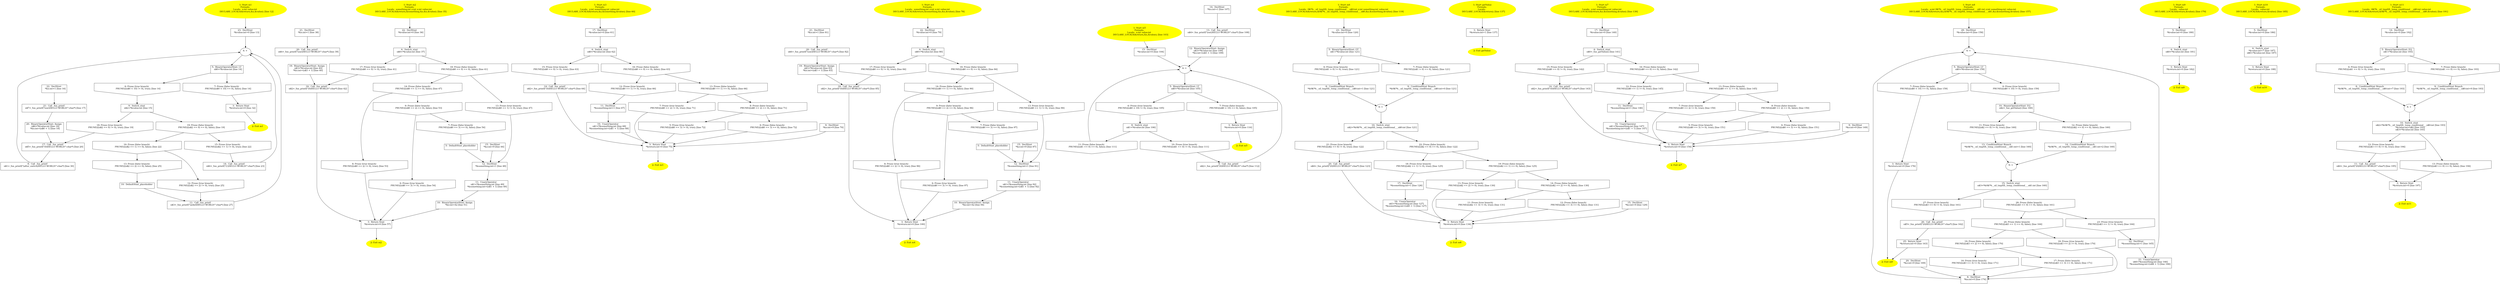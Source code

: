/* @generated */
digraph iCFG {
"m1.ae7be26cdaa742ca148068d5ac90eaca_1" [label="1: Start m1\nFormals: \nLocals:  x:int value:int \n   DECLARE_LOCALS(&return,&x,&value); [line 12]\n " color=yellow style=filled]
	

	 "m1.ae7be26cdaa742ca148068d5ac90eaca_1" -> "m1.ae7be26cdaa742ca148068d5ac90eaca_23" ;
"m1.ae7be26cdaa742ca148068d5ac90eaca_2" [label="2: Exit m1 \n  " color=yellow style=filled]
	

"m1.ae7be26cdaa742ca148068d5ac90eaca_3" [label="3:  Return Stmt \n   *&return:int=0 [line 32]\n " shape="box"]
	

	 "m1.ae7be26cdaa742ca148068d5ac90eaca_3" -> "m1.ae7be26cdaa742ca148068d5ac90eaca_2" ;
"m1.ae7be26cdaa742ca148068d5ac90eaca_4" [label="4: + \n  " ]
	

	 "m1.ae7be26cdaa742ca148068d5ac90eaca_4" -> "m1.ae7be26cdaa742ca148068d5ac90eaca_5" ;
"m1.ae7be26cdaa742ca148068d5ac90eaca_5" [label="5:  BinaryOperatorStmt: LT \n   n$0=*&value:int [line 14]\n " shape="box"]
	

	 "m1.ae7be26cdaa742ca148068d5ac90eaca_5" -> "m1.ae7be26cdaa742ca148068d5ac90eaca_6" ;
	 "m1.ae7be26cdaa742ca148068d5ac90eaca_5" -> "m1.ae7be26cdaa742ca148068d5ac90eaca_7" ;
"m1.ae7be26cdaa742ca148068d5ac90eaca_6" [label="6: Prune (true branch) \n   PRUNE(((n$0 < 10) != 0), true); [line 14]\n " shape="invhouse"]
	

	 "m1.ae7be26cdaa742ca148068d5ac90eaca_6" -> "m1.ae7be26cdaa742ca148068d5ac90eaca_9" ;
"m1.ae7be26cdaa742ca148068d5ac90eaca_7" [label="7: Prune (false branch) \n   PRUNE(((n$0 < 10) == 0), false); [line 14]\n " shape="invhouse"]
	

	 "m1.ae7be26cdaa742ca148068d5ac90eaca_7" -> "m1.ae7be26cdaa742ca148068d5ac90eaca_3" ;
"m1.ae7be26cdaa742ca148068d5ac90eaca_8" [label="8:  Call _fun_printf \n   n$1=_fun_printf(\"(after_switch)HELLO WORLD!\":char*) [line 30]\n " shape="box"]
	

	 "m1.ae7be26cdaa742ca148068d5ac90eaca_8" -> "m1.ae7be26cdaa742ca148068d5ac90eaca_4" ;
"m1.ae7be26cdaa742ca148068d5ac90eaca_9" [label="9:  Switch_stmt \n   n$2=*&value:int [line 15]\n " shape="box"]
	

	 "m1.ae7be26cdaa742ca148068d5ac90eaca_9" -> "m1.ae7be26cdaa742ca148068d5ac90eaca_18" ;
	 "m1.ae7be26cdaa742ca148068d5ac90eaca_9" -> "m1.ae7be26cdaa742ca148068d5ac90eaca_19" ;
"m1.ae7be26cdaa742ca148068d5ac90eaca_10" [label="10:  DefaultStmt_placeholder \n  " shape="box"]
	

	 "m1.ae7be26cdaa742ca148068d5ac90eaca_10" -> "m1.ae7be26cdaa742ca148068d5ac90eaca_11" ;
"m1.ae7be26cdaa742ca148068d5ac90eaca_11" [label="11:  Call _fun_printf \n   n$3=_fun_printf(\"(2/def)HELLO WORLD!\":char*) [line 27]\n " shape="box"]
	

	 "m1.ae7be26cdaa742ca148068d5ac90eaca_11" -> "m1.ae7be26cdaa742ca148068d5ac90eaca_4" ;
"m1.ae7be26cdaa742ca148068d5ac90eaca_12" [label="12: Prune (true branch) \n   PRUNE(((n$2 == 2) != 0), true); [line 25]\n " shape="invhouse"]
	

	 "m1.ae7be26cdaa742ca148068d5ac90eaca_12" -> "m1.ae7be26cdaa742ca148068d5ac90eaca_11" ;
"m1.ae7be26cdaa742ca148068d5ac90eaca_13" [label="13: Prune (false branch) \n   PRUNE(((n$2 == 2) == 0), false); [line 25]\n " shape="invhouse"]
	

	 "m1.ae7be26cdaa742ca148068d5ac90eaca_13" -> "m1.ae7be26cdaa742ca148068d5ac90eaca_10" ;
"m1.ae7be26cdaa742ca148068d5ac90eaca_14" [label="14:  Call _fun_printf \n   n$4=_fun_printf(\"(1)HELLO WORLD!\":char*) [line 23]\n " shape="box"]
	

	 "m1.ae7be26cdaa742ca148068d5ac90eaca_14" -> "m1.ae7be26cdaa742ca148068d5ac90eaca_4" ;
"m1.ae7be26cdaa742ca148068d5ac90eaca_15" [label="15: Prune (true branch) \n   PRUNE(((n$2 == 1) != 0), true); [line 22]\n " shape="invhouse"]
	

	 "m1.ae7be26cdaa742ca148068d5ac90eaca_15" -> "m1.ae7be26cdaa742ca148068d5ac90eaca_14" ;
"m1.ae7be26cdaa742ca148068d5ac90eaca_16" [label="16: Prune (false branch) \n   PRUNE(((n$2 == 1) == 0), false); [line 22]\n " shape="invhouse"]
	

	 "m1.ae7be26cdaa742ca148068d5ac90eaca_16" -> "m1.ae7be26cdaa742ca148068d5ac90eaca_12" ;
	 "m1.ae7be26cdaa742ca148068d5ac90eaca_16" -> "m1.ae7be26cdaa742ca148068d5ac90eaca_13" ;
"m1.ae7be26cdaa742ca148068d5ac90eaca_17" [label="17:  Call _fun_printf \n   n$5=_fun_printf(\"(0)HELLO WORLD!\":char*) [line 20]\n " shape="box"]
	

	 "m1.ae7be26cdaa742ca148068d5ac90eaca_17" -> "m1.ae7be26cdaa742ca148068d5ac90eaca_8" ;
"m1.ae7be26cdaa742ca148068d5ac90eaca_18" [label="18: Prune (true branch) \n   PRUNE(((n$2 == 0) != 0), true); [line 19]\n " shape="invhouse"]
	

	 "m1.ae7be26cdaa742ca148068d5ac90eaca_18" -> "m1.ae7be26cdaa742ca148068d5ac90eaca_17" ;
"m1.ae7be26cdaa742ca148068d5ac90eaca_19" [label="19: Prune (false branch) \n   PRUNE(((n$2 == 0) == 0), false); [line 19]\n " shape="invhouse"]
	

	 "m1.ae7be26cdaa742ca148068d5ac90eaca_19" -> "m1.ae7be26cdaa742ca148068d5ac90eaca_15" ;
	 "m1.ae7be26cdaa742ca148068d5ac90eaca_19" -> "m1.ae7be26cdaa742ca148068d5ac90eaca_16" ;
"m1.ae7be26cdaa742ca148068d5ac90eaca_20" [label="20:  BinaryOperatorStmt: Assign \n   n$6=*&value:int [line 18]\n  *&x:int=(n$6 + 1) [line 18]\n " shape="box"]
	

	 "m1.ae7be26cdaa742ca148068d5ac90eaca_20" -> "m1.ae7be26cdaa742ca148068d5ac90eaca_17" ;
"m1.ae7be26cdaa742ca148068d5ac90eaca_21" [label="21:  Call _fun_printf \n   n$7=_fun_printf(\"(out)HELLO WORLD!\":char*) [line 17]\n " shape="box"]
	

	 "m1.ae7be26cdaa742ca148068d5ac90eaca_21" -> "m1.ae7be26cdaa742ca148068d5ac90eaca_20" ;
"m1.ae7be26cdaa742ca148068d5ac90eaca_22" [label="22:  DeclStmt \n   *&x:int=1 [line 16]\n " shape="box"]
	

	 "m1.ae7be26cdaa742ca148068d5ac90eaca_22" -> "m1.ae7be26cdaa742ca148068d5ac90eaca_21" ;
"m1.ae7be26cdaa742ca148068d5ac90eaca_23" [label="23:  DeclStmt \n   *&value:int=0 [line 13]\n " shape="box"]
	

	 "m1.ae7be26cdaa742ca148068d5ac90eaca_23" -> "m1.ae7be26cdaa742ca148068d5ac90eaca_4" ;
"m2.aaf2f89992379705dac844c0a2a1d45f_1" [label="1: Start m2\nFormals: \nLocals:  something:int z:int x:int value:int \n   DECLARE_LOCALS(&return,&something,&z,&x,&value); [line 35]\n " color=yellow style=filled]
	

	 "m2.aaf2f89992379705dac844c0a2a1d45f_1" -> "m2.aaf2f89992379705dac844c0a2a1d45f_22" ;
"m2.aaf2f89992379705dac844c0a2a1d45f_2" [label="2: Exit m2 \n  " color=yellow style=filled]
	

"m2.aaf2f89992379705dac844c0a2a1d45f_3" [label="3:  Return Stmt \n   *&return:int=0 [line 57]\n " shape="box"]
	

	 "m2.aaf2f89992379705dac844c0a2a1d45f_3" -> "m2.aaf2f89992379705dac844c0a2a1d45f_2" ;
"m2.aaf2f89992379705dac844c0a2a1d45f_4" [label="4:  Switch_stmt \n   n$0=*&value:int [line 37]\n " shape="box"]
	

	 "m2.aaf2f89992379705dac844c0a2a1d45f_4" -> "m2.aaf2f89992379705dac844c0a2a1d45f_17" ;
	 "m2.aaf2f89992379705dac844c0a2a1d45f_4" -> "m2.aaf2f89992379705dac844c0a2a1d45f_18" ;
"m2.aaf2f89992379705dac844c0a2a1d45f_5" [label="5:  DefaultStmt_placeholder \n  " shape="box"]
	

	 "m2.aaf2f89992379705dac844c0a2a1d45f_5" -> "m2.aaf2f89992379705dac844c0a2a1d45f_12" ;
"m2.aaf2f89992379705dac844c0a2a1d45f_6" [label="6: Prune (true branch) \n   PRUNE(((n$0 == 3) != 0), true); [line 54]\n " shape="invhouse"]
	

	 "m2.aaf2f89992379705dac844c0a2a1d45f_6" -> "m2.aaf2f89992379705dac844c0a2a1d45f_3" ;
"m2.aaf2f89992379705dac844c0a2a1d45f_7" [label="7: Prune (false branch) \n   PRUNE(((n$0 == 3) == 0), false); [line 54]\n " shape="invhouse"]
	

	 "m2.aaf2f89992379705dac844c0a2a1d45f_7" -> "m2.aaf2f89992379705dac844c0a2a1d45f_5" ;
"m2.aaf2f89992379705dac844c0a2a1d45f_8" [label="8: Prune (true branch) \n   PRUNE(((n$0 == 2) != 0), true); [line 53]\n " shape="invhouse"]
	

	 "m2.aaf2f89992379705dac844c0a2a1d45f_8" -> "m2.aaf2f89992379705dac844c0a2a1d45f_3" ;
"m2.aaf2f89992379705dac844c0a2a1d45f_9" [label="9: Prune (false branch) \n   PRUNE(((n$0 == 2) == 0), false); [line 53]\n " shape="invhouse"]
	

	 "m2.aaf2f89992379705dac844c0a2a1d45f_9" -> "m2.aaf2f89992379705dac844c0a2a1d45f_6" ;
	 "m2.aaf2f89992379705dac844c0a2a1d45f_9" -> "m2.aaf2f89992379705dac844c0a2a1d45f_7" ;
"m2.aaf2f89992379705dac844c0a2a1d45f_10" [label="10:  BinaryOperatorStmt: Assign \n   *&z:int=42 [line 51]\n " shape="box"]
	

	 "m2.aaf2f89992379705dac844c0a2a1d45f_10" -> "m2.aaf2f89992379705dac844c0a2a1d45f_3" ;
"m2.aaf2f89992379705dac844c0a2a1d45f_11" [label="11:  UnaryOperator \n   n$1=*&something:int [line 49]\n  *&something:int=(n$1 + 1) [line 49]\n " shape="box"]
	

	 "m2.aaf2f89992379705dac844c0a2a1d45f_11" -> "m2.aaf2f89992379705dac844c0a2a1d45f_10" ;
"m2.aaf2f89992379705dac844c0a2a1d45f_12" [label="12:  DeclStmt \n   *&something:int=1 [line 48]\n " shape="box"]
	

	 "m2.aaf2f89992379705dac844c0a2a1d45f_12" -> "m2.aaf2f89992379705dac844c0a2a1d45f_11" ;
"m2.aaf2f89992379705dac844c0a2a1d45f_13" [label="13: Prune (true branch) \n   PRUNE(((n$0 == 1) != 0), true); [line 47]\n " shape="invhouse"]
	

	 "m2.aaf2f89992379705dac844c0a2a1d45f_13" -> "m2.aaf2f89992379705dac844c0a2a1d45f_12" ;
"m2.aaf2f89992379705dac844c0a2a1d45f_14" [label="14: Prune (false branch) \n   PRUNE(((n$0 == 1) == 0), false); [line 47]\n " shape="invhouse"]
	

	 "m2.aaf2f89992379705dac844c0a2a1d45f_14" -> "m2.aaf2f89992379705dac844c0a2a1d45f_8" ;
	 "m2.aaf2f89992379705dac844c0a2a1d45f_14" -> "m2.aaf2f89992379705dac844c0a2a1d45f_9" ;
"m2.aaf2f89992379705dac844c0a2a1d45f_15" [label="15:  DeclStmt \n   *&z:int=9 [line 44]\n " shape="box"]
	

	 "m2.aaf2f89992379705dac844c0a2a1d45f_15" -> "m2.aaf2f89992379705dac844c0a2a1d45f_12" ;
"m2.aaf2f89992379705dac844c0a2a1d45f_16" [label="16:  Call _fun_printf \n   n$2=_fun_printf(\"(0)HELLO WORLD!\":char*) [line 42]\n " shape="box"]
	

	 "m2.aaf2f89992379705dac844c0a2a1d45f_16" -> "m2.aaf2f89992379705dac844c0a2a1d45f_3" ;
"m2.aaf2f89992379705dac844c0a2a1d45f_17" [label="17: Prune (true branch) \n   PRUNE(((n$0 == 0) != 0), true); [line 41]\n " shape="invhouse"]
	

	 "m2.aaf2f89992379705dac844c0a2a1d45f_17" -> "m2.aaf2f89992379705dac844c0a2a1d45f_16" ;
"m2.aaf2f89992379705dac844c0a2a1d45f_18" [label="18: Prune (false branch) \n   PRUNE(((n$0 == 0) == 0), false); [line 41]\n " shape="invhouse"]
	

	 "m2.aaf2f89992379705dac844c0a2a1d45f_18" -> "m2.aaf2f89992379705dac844c0a2a1d45f_13" ;
	 "m2.aaf2f89992379705dac844c0a2a1d45f_18" -> "m2.aaf2f89992379705dac844c0a2a1d45f_14" ;
"m2.aaf2f89992379705dac844c0a2a1d45f_19" [label="19:  BinaryOperatorStmt: Assign \n   n$3=*&value:int [line 40]\n  *&x:int=(n$3 + 1) [line 40]\n " shape="box"]
	

	 "m2.aaf2f89992379705dac844c0a2a1d45f_19" -> "m2.aaf2f89992379705dac844c0a2a1d45f_16" ;
"m2.aaf2f89992379705dac844c0a2a1d45f_20" [label="20:  Call _fun_printf \n   n$4=_fun_printf(\"(out)HELLO WORLD!\":char*) [line 39]\n " shape="box"]
	

	 "m2.aaf2f89992379705dac844c0a2a1d45f_20" -> "m2.aaf2f89992379705dac844c0a2a1d45f_19" ;
"m2.aaf2f89992379705dac844c0a2a1d45f_21" [label="21:  DeclStmt \n   *&x:int=1 [line 38]\n " shape="box"]
	

	 "m2.aaf2f89992379705dac844c0a2a1d45f_21" -> "m2.aaf2f89992379705dac844c0a2a1d45f_20" ;
"m2.aaf2f89992379705dac844c0a2a1d45f_22" [label="22:  DeclStmt \n   *&value:int=0 [line 36]\n " shape="box"]
	

	 "m2.aaf2f89992379705dac844c0a2a1d45f_22" -> "m2.aaf2f89992379705dac844c0a2a1d45f_4" ;
"m3.9678f7a7939f457fa0d9353761e189c7_1" [label="1: Start m3\nFormals: \nLocals:  z:int something:int value:int \n   DECLARE_LOCALS(&return,&z,&something,&value); [line 60]\n " color=yellow style=filled]
	

	 "m3.9678f7a7939f457fa0d9353761e189c7_1" -> "m3.9678f7a7939f457fa0d9353761e189c7_17" ;
"m3.9678f7a7939f457fa0d9353761e189c7_2" [label="2: Exit m3 \n  " color=yellow style=filled]
	

"m3.9678f7a7939f457fa0d9353761e189c7_3" [label="3:  Return Stmt \n   *&return:int=0 [line 75]\n " shape="box"]
	

	 "m3.9678f7a7939f457fa0d9353761e189c7_3" -> "m3.9678f7a7939f457fa0d9353761e189c7_2" ;
"m3.9678f7a7939f457fa0d9353761e189c7_4" [label="4:  Switch_stmt \n   n$0=*&value:int [line 62]\n " shape="box"]
	

	 "m3.9678f7a7939f457fa0d9353761e189c7_4" -> "m3.9678f7a7939f457fa0d9353761e189c7_15" ;
	 "m3.9678f7a7939f457fa0d9353761e189c7_4" -> "m3.9678f7a7939f457fa0d9353761e189c7_16" ;
"m3.9678f7a7939f457fa0d9353761e189c7_5" [label="5: Prune (true branch) \n   PRUNE(((n$0 == 3) != 0), true); [line 72]\n " shape="invhouse"]
	

	 "m3.9678f7a7939f457fa0d9353761e189c7_5" -> "m3.9678f7a7939f457fa0d9353761e189c7_3" ;
"m3.9678f7a7939f457fa0d9353761e189c7_6" [label="6: Prune (false branch) \n   PRUNE(((n$0 == 3) == 0), false); [line 72]\n " shape="invhouse"]
	

	 "m3.9678f7a7939f457fa0d9353761e189c7_6" -> "m3.9678f7a7939f457fa0d9353761e189c7_3" ;
"m3.9678f7a7939f457fa0d9353761e189c7_7" [label="7: Prune (true branch) \n   PRUNE(((n$0 == 2) != 0), true); [line 71]\n " shape="invhouse"]
	

	 "m3.9678f7a7939f457fa0d9353761e189c7_7" -> "m3.9678f7a7939f457fa0d9353761e189c7_3" ;
"m3.9678f7a7939f457fa0d9353761e189c7_8" [label="8: Prune (false branch) \n   PRUNE(((n$0 == 2) == 0), false); [line 71]\n " shape="invhouse"]
	

	 "m3.9678f7a7939f457fa0d9353761e189c7_8" -> "m3.9678f7a7939f457fa0d9353761e189c7_5" ;
	 "m3.9678f7a7939f457fa0d9353761e189c7_8" -> "m3.9678f7a7939f457fa0d9353761e189c7_6" ;
"m3.9678f7a7939f457fa0d9353761e189c7_9" [label="9:  DeclStmt \n   *&z:int=9 [line 70]\n " shape="box"]
	

	 "m3.9678f7a7939f457fa0d9353761e189c7_9" -> "m3.9678f7a7939f457fa0d9353761e189c7_3" ;
"m3.9678f7a7939f457fa0d9353761e189c7_10" [label="10:  UnaryOperator \n   n$1=*&something:int [line 68]\n  *&something:int=(n$1 + 1) [line 68]\n " shape="box"]
	

	 "m3.9678f7a7939f457fa0d9353761e189c7_10" -> "m3.9678f7a7939f457fa0d9353761e189c7_3" ;
"m3.9678f7a7939f457fa0d9353761e189c7_11" [label="11:  DeclStmt \n   *&something:int=1 [line 67]\n " shape="box"]
	

	 "m3.9678f7a7939f457fa0d9353761e189c7_11" -> "m3.9678f7a7939f457fa0d9353761e189c7_10" ;
"m3.9678f7a7939f457fa0d9353761e189c7_12" [label="12: Prune (true branch) \n   PRUNE(((n$0 == 1) != 0), true); [line 66]\n " shape="invhouse"]
	

	 "m3.9678f7a7939f457fa0d9353761e189c7_12" -> "m3.9678f7a7939f457fa0d9353761e189c7_11" ;
"m3.9678f7a7939f457fa0d9353761e189c7_13" [label="13: Prune (false branch) \n   PRUNE(((n$0 == 1) == 0), false); [line 66]\n " shape="invhouse"]
	

	 "m3.9678f7a7939f457fa0d9353761e189c7_13" -> "m3.9678f7a7939f457fa0d9353761e189c7_7" ;
	 "m3.9678f7a7939f457fa0d9353761e189c7_13" -> "m3.9678f7a7939f457fa0d9353761e189c7_8" ;
"m3.9678f7a7939f457fa0d9353761e189c7_14" [label="14:  Call _fun_printf \n   n$2=_fun_printf(\"(0)HELLO WORLD!\":char*) [line 64]\n " shape="box"]
	

	 "m3.9678f7a7939f457fa0d9353761e189c7_14" -> "m3.9678f7a7939f457fa0d9353761e189c7_3" ;
"m3.9678f7a7939f457fa0d9353761e189c7_15" [label="15: Prune (true branch) \n   PRUNE(((n$0 == 0) != 0), true); [line 63]\n " shape="invhouse"]
	

	 "m3.9678f7a7939f457fa0d9353761e189c7_15" -> "m3.9678f7a7939f457fa0d9353761e189c7_14" ;
"m3.9678f7a7939f457fa0d9353761e189c7_16" [label="16: Prune (false branch) \n   PRUNE(((n$0 == 0) == 0), false); [line 63]\n " shape="invhouse"]
	

	 "m3.9678f7a7939f457fa0d9353761e189c7_16" -> "m3.9678f7a7939f457fa0d9353761e189c7_12" ;
	 "m3.9678f7a7939f457fa0d9353761e189c7_16" -> "m3.9678f7a7939f457fa0d9353761e189c7_13" ;
"m3.9678f7a7939f457fa0d9353761e189c7_17" [label="17:  DeclStmt \n   *&value:int=0 [line 61]\n " shape="box"]
	

	 "m3.9678f7a7939f457fa0d9353761e189c7_17" -> "m3.9678f7a7939f457fa0d9353761e189c7_4" ;
"m4.fd6b6fc9220b72d21683ae8e4f50a210_1" [label="1: Start m4\nFormals: \nLocals:  something:int z:int x:int value:int \n   DECLARE_LOCALS(&return,&something,&z,&x,&value); [line 78]\n " color=yellow style=filled]
	

	 "m4.fd6b6fc9220b72d21683ae8e4f50a210_1" -> "m4.fd6b6fc9220b72d21683ae8e4f50a210_22" ;
"m4.fd6b6fc9220b72d21683ae8e4f50a210_2" [label="2: Exit m4 \n  " color=yellow style=filled]
	

"m4.fd6b6fc9220b72d21683ae8e4f50a210_3" [label="3:  Return Stmt \n   *&return:int=0 [line 100]\n " shape="box"]
	

	 "m4.fd6b6fc9220b72d21683ae8e4f50a210_3" -> "m4.fd6b6fc9220b72d21683ae8e4f50a210_2" ;
"m4.fd6b6fc9220b72d21683ae8e4f50a210_4" [label="4:  Switch_stmt \n   n$0=*&value:int [line 80]\n " shape="box"]
	

	 "m4.fd6b6fc9220b72d21683ae8e4f50a210_4" -> "m4.fd6b6fc9220b72d21683ae8e4f50a210_17" ;
	 "m4.fd6b6fc9220b72d21683ae8e4f50a210_4" -> "m4.fd6b6fc9220b72d21683ae8e4f50a210_18" ;
"m4.fd6b6fc9220b72d21683ae8e4f50a210_5" [label="5:  DefaultStmt_placeholder \n  " shape="box"]
	

	 "m4.fd6b6fc9220b72d21683ae8e4f50a210_5" -> "m4.fd6b6fc9220b72d21683ae8e4f50a210_12" ;
"m4.fd6b6fc9220b72d21683ae8e4f50a210_6" [label="6: Prune (true branch) \n   PRUNE(((n$0 == 3) != 0), true); [line 97]\n " shape="invhouse"]
	

	 "m4.fd6b6fc9220b72d21683ae8e4f50a210_6" -> "m4.fd6b6fc9220b72d21683ae8e4f50a210_3" ;
"m4.fd6b6fc9220b72d21683ae8e4f50a210_7" [label="7: Prune (false branch) \n   PRUNE(((n$0 == 3) == 0), false); [line 97]\n " shape="invhouse"]
	

	 "m4.fd6b6fc9220b72d21683ae8e4f50a210_7" -> "m4.fd6b6fc9220b72d21683ae8e4f50a210_5" ;
"m4.fd6b6fc9220b72d21683ae8e4f50a210_8" [label="8: Prune (true branch) \n   PRUNE(((n$0 == 2) != 0), true); [line 96]\n " shape="invhouse"]
	

	 "m4.fd6b6fc9220b72d21683ae8e4f50a210_8" -> "m4.fd6b6fc9220b72d21683ae8e4f50a210_3" ;
"m4.fd6b6fc9220b72d21683ae8e4f50a210_9" [label="9: Prune (false branch) \n   PRUNE(((n$0 == 2) == 0), false); [line 96]\n " shape="invhouse"]
	

	 "m4.fd6b6fc9220b72d21683ae8e4f50a210_9" -> "m4.fd6b6fc9220b72d21683ae8e4f50a210_6" ;
	 "m4.fd6b6fc9220b72d21683ae8e4f50a210_9" -> "m4.fd6b6fc9220b72d21683ae8e4f50a210_7" ;
"m4.fd6b6fc9220b72d21683ae8e4f50a210_10" [label="10:  BinaryOperatorStmt: Assign \n   *&z:int=42 [line 94]\n " shape="box"]
	

	 "m4.fd6b6fc9220b72d21683ae8e4f50a210_10" -> "m4.fd6b6fc9220b72d21683ae8e4f50a210_3" ;
"m4.fd6b6fc9220b72d21683ae8e4f50a210_11" [label="11:  UnaryOperator \n   n$1=*&something:int [line 92]\n  *&something:int=(n$1 + 1) [line 92]\n " shape="box"]
	

	 "m4.fd6b6fc9220b72d21683ae8e4f50a210_11" -> "m4.fd6b6fc9220b72d21683ae8e4f50a210_10" ;
"m4.fd6b6fc9220b72d21683ae8e4f50a210_12" [label="12:  DeclStmt \n   *&something:int=1 [line 91]\n " shape="box"]
	

	 "m4.fd6b6fc9220b72d21683ae8e4f50a210_12" -> "m4.fd6b6fc9220b72d21683ae8e4f50a210_11" ;
"m4.fd6b6fc9220b72d21683ae8e4f50a210_13" [label="13: Prune (true branch) \n   PRUNE(((n$0 == 1) != 0), true); [line 90]\n " shape="invhouse"]
	

	 "m4.fd6b6fc9220b72d21683ae8e4f50a210_13" -> "m4.fd6b6fc9220b72d21683ae8e4f50a210_12" ;
"m4.fd6b6fc9220b72d21683ae8e4f50a210_14" [label="14: Prune (false branch) \n   PRUNE(((n$0 == 1) == 0), false); [line 90]\n " shape="invhouse"]
	

	 "m4.fd6b6fc9220b72d21683ae8e4f50a210_14" -> "m4.fd6b6fc9220b72d21683ae8e4f50a210_8" ;
	 "m4.fd6b6fc9220b72d21683ae8e4f50a210_14" -> "m4.fd6b6fc9220b72d21683ae8e4f50a210_9" ;
"m4.fd6b6fc9220b72d21683ae8e4f50a210_15" [label="15:  DeclStmt \n   *&z:int=9 [line 87]\n " shape="box"]
	

	 "m4.fd6b6fc9220b72d21683ae8e4f50a210_15" -> "m4.fd6b6fc9220b72d21683ae8e4f50a210_12" ;
"m4.fd6b6fc9220b72d21683ae8e4f50a210_16" [label="16:  Call _fun_printf \n   n$2=_fun_printf(\"(0)HELLO WORLD!\":char*) [line 85]\n " shape="box"]
	

	 "m4.fd6b6fc9220b72d21683ae8e4f50a210_16" -> "m4.fd6b6fc9220b72d21683ae8e4f50a210_3" ;
"m4.fd6b6fc9220b72d21683ae8e4f50a210_17" [label="17: Prune (true branch) \n   PRUNE(((n$0 == 0) != 0), true); [line 84]\n " shape="invhouse"]
	

	 "m4.fd6b6fc9220b72d21683ae8e4f50a210_17" -> "m4.fd6b6fc9220b72d21683ae8e4f50a210_16" ;
"m4.fd6b6fc9220b72d21683ae8e4f50a210_18" [label="18: Prune (false branch) \n   PRUNE(((n$0 == 0) == 0), false); [line 84]\n " shape="invhouse"]
	

	 "m4.fd6b6fc9220b72d21683ae8e4f50a210_18" -> "m4.fd6b6fc9220b72d21683ae8e4f50a210_13" ;
	 "m4.fd6b6fc9220b72d21683ae8e4f50a210_18" -> "m4.fd6b6fc9220b72d21683ae8e4f50a210_14" ;
"m4.fd6b6fc9220b72d21683ae8e4f50a210_19" [label="19:  BinaryOperatorStmt: Assign \n   n$3=*&value:int [line 83]\n  *&x:int=(n$3 + 1) [line 83]\n " shape="box"]
	

	 "m4.fd6b6fc9220b72d21683ae8e4f50a210_19" -> "m4.fd6b6fc9220b72d21683ae8e4f50a210_16" ;
"m4.fd6b6fc9220b72d21683ae8e4f50a210_20" [label="20:  Call _fun_printf \n   n$4=_fun_printf(\"(out)HELLO WORLD!\":char*) [line 82]\n " shape="box"]
	

	 "m4.fd6b6fc9220b72d21683ae8e4f50a210_20" -> "m4.fd6b6fc9220b72d21683ae8e4f50a210_19" ;
"m4.fd6b6fc9220b72d21683ae8e4f50a210_21" [label="21:  DeclStmt \n   *&x:int=1 [line 81]\n " shape="box"]
	

	 "m4.fd6b6fc9220b72d21683ae8e4f50a210_21" -> "m4.fd6b6fc9220b72d21683ae8e4f50a210_20" ;
"m4.fd6b6fc9220b72d21683ae8e4f50a210_22" [label="22:  DeclStmt \n   *&value:int=0 [line 79]\n " shape="box"]
	

	 "m4.fd6b6fc9220b72d21683ae8e4f50a210_22" -> "m4.fd6b6fc9220b72d21683ae8e4f50a210_4" ;
"m5.7b1f6dff14d8c2dfeb7da9487be0612d_1" [label="1: Start m5\nFormals: \nLocals:  x:int value:int \n   DECLARE_LOCALS(&return,&x,&value); [line 103]\n " color=yellow style=filled]
	

	 "m5.7b1f6dff14d8c2dfeb7da9487be0612d_1" -> "m5.7b1f6dff14d8c2dfeb7da9487be0612d_15" ;
"m5.7b1f6dff14d8c2dfeb7da9487be0612d_2" [label="2: Exit m5 \n  " color=yellow style=filled]
	

"m5.7b1f6dff14d8c2dfeb7da9487be0612d_3" [label="3:  Return Stmt \n   *&return:int=0 [line 116]\n " shape="box"]
	

	 "m5.7b1f6dff14d8c2dfeb7da9487be0612d_3" -> "m5.7b1f6dff14d8c2dfeb7da9487be0612d_2" ;
"m5.7b1f6dff14d8c2dfeb7da9487be0612d_4" [label="4: + \n  " ]
	

	 "m5.7b1f6dff14d8c2dfeb7da9487be0612d_4" -> "m5.7b1f6dff14d8c2dfeb7da9487be0612d_5" ;
"m5.7b1f6dff14d8c2dfeb7da9487be0612d_5" [label="5:  BinaryOperatorStmt: LT \n   n$0=*&value:int [line 105]\n " shape="box"]
	

	 "m5.7b1f6dff14d8c2dfeb7da9487be0612d_5" -> "m5.7b1f6dff14d8c2dfeb7da9487be0612d_6" ;
	 "m5.7b1f6dff14d8c2dfeb7da9487be0612d_5" -> "m5.7b1f6dff14d8c2dfeb7da9487be0612d_7" ;
"m5.7b1f6dff14d8c2dfeb7da9487be0612d_6" [label="6: Prune (true branch) \n   PRUNE(((n$0 < 10) != 0), true); [line 105]\n " shape="invhouse"]
	

	 "m5.7b1f6dff14d8c2dfeb7da9487be0612d_6" -> "m5.7b1f6dff14d8c2dfeb7da9487be0612d_8" ;
"m5.7b1f6dff14d8c2dfeb7da9487be0612d_7" [label="7: Prune (false branch) \n   PRUNE(((n$0 < 10) == 0), false); [line 105]\n " shape="invhouse"]
	

	 "m5.7b1f6dff14d8c2dfeb7da9487be0612d_7" -> "m5.7b1f6dff14d8c2dfeb7da9487be0612d_3" ;
"m5.7b1f6dff14d8c2dfeb7da9487be0612d_8" [label="8:  Switch_stmt \n   n$1=*&value:int [line 106]\n " shape="box"]
	

	 "m5.7b1f6dff14d8c2dfeb7da9487be0612d_8" -> "m5.7b1f6dff14d8c2dfeb7da9487be0612d_10" ;
	 "m5.7b1f6dff14d8c2dfeb7da9487be0612d_8" -> "m5.7b1f6dff14d8c2dfeb7da9487be0612d_11" ;
"m5.7b1f6dff14d8c2dfeb7da9487be0612d_9" [label="9:  Call _fun_printf \n   n$2=_fun_printf(\"(0)HELLO WORLD!\":char*) [line 112]\n " shape="box"]
	

	 "m5.7b1f6dff14d8c2dfeb7da9487be0612d_9" -> "m5.7b1f6dff14d8c2dfeb7da9487be0612d_4" ;
"m5.7b1f6dff14d8c2dfeb7da9487be0612d_10" [label="10: Prune (true branch) \n   PRUNE(((n$1 == 0) != 0), true); [line 111]\n " shape="invhouse"]
	

	 "m5.7b1f6dff14d8c2dfeb7da9487be0612d_10" -> "m5.7b1f6dff14d8c2dfeb7da9487be0612d_9" ;
"m5.7b1f6dff14d8c2dfeb7da9487be0612d_11" [label="11: Prune (false branch) \n   PRUNE(((n$1 == 0) == 0), false); [line 111]\n " shape="invhouse"]
	

	 "m5.7b1f6dff14d8c2dfeb7da9487be0612d_11" -> "m5.7b1f6dff14d8c2dfeb7da9487be0612d_4" ;
"m5.7b1f6dff14d8c2dfeb7da9487be0612d_12" [label="12:  BinaryOperatorStmt: Assign \n   n$3=*&value:int [line 109]\n  *&x:int=(n$3 + 1) [line 109]\n " shape="box"]
	

	 "m5.7b1f6dff14d8c2dfeb7da9487be0612d_12" -> "m5.7b1f6dff14d8c2dfeb7da9487be0612d_4" ;
"m5.7b1f6dff14d8c2dfeb7da9487be0612d_13" [label="13:  Call _fun_printf \n   n$4=_fun_printf(\"(out)HELLO WORLD!\":char*) [line 108]\n " shape="box"]
	

	 "m5.7b1f6dff14d8c2dfeb7da9487be0612d_13" -> "m5.7b1f6dff14d8c2dfeb7da9487be0612d_12" ;
"m5.7b1f6dff14d8c2dfeb7da9487be0612d_14" [label="14:  DeclStmt \n   *&x:int=1 [line 107]\n " shape="box"]
	

	 "m5.7b1f6dff14d8c2dfeb7da9487be0612d_14" -> "m5.7b1f6dff14d8c2dfeb7da9487be0612d_13" ;
"m5.7b1f6dff14d8c2dfeb7da9487be0612d_15" [label="15:  DeclStmt \n   *&value:int=0 [line 104]\n " shape="box"]
	

	 "m5.7b1f6dff14d8c2dfeb7da9487be0612d_15" -> "m5.7b1f6dff14d8c2dfeb7da9487be0612d_4" ;
"m6.36604411a85db2bd9e97e22bfb5b692d_1" [label="1: Start m6\nFormals: \nLocals:  0$?%__sil_tmpSIL_temp_conditional___n$0:int z:int something:int value:int \n   DECLARE_LOCALS(&return,&0$?%__sil_tmpSIL_temp_conditional___n$0,&z,&something,&value); [line 119]\n " color=yellow style=filled]
	

	 "m6.36604411a85db2bd9e97e22bfb5b692d_1" -> "m6.36604411a85db2bd9e97e22bfb5b692d_23" ;
"m6.36604411a85db2bd9e97e22bfb5b692d_2" [label="2: Exit m6 \n  " color=yellow style=filled]
	

"m6.36604411a85db2bd9e97e22bfb5b692d_3" [label="3:  Return Stmt \n   *&return:int=0 [line 134]\n " shape="box"]
	

	 "m6.36604411a85db2bd9e97e22bfb5b692d_3" -> "m6.36604411a85db2bd9e97e22bfb5b692d_2" ;
"m6.36604411a85db2bd9e97e22bfb5b692d_4" [label="4: + \n  " ]
	

	 "m6.36604411a85db2bd9e97e22bfb5b692d_4" -> "m6.36604411a85db2bd9e97e22bfb5b692d_10" ;
"m6.36604411a85db2bd9e97e22bfb5b692d_5" [label="5:  BinaryOperatorStmt: GT \n   n$1=*&value:int [line 121]\n " shape="box"]
	

	 "m6.36604411a85db2bd9e97e22bfb5b692d_5" -> "m6.36604411a85db2bd9e97e22bfb5b692d_6" ;
	 "m6.36604411a85db2bd9e97e22bfb5b692d_5" -> "m6.36604411a85db2bd9e97e22bfb5b692d_7" ;
"m6.36604411a85db2bd9e97e22bfb5b692d_6" [label="6: Prune (true branch) \n   PRUNE(((n$1 > 0) != 0), true); [line 121]\n " shape="invhouse"]
	

	 "m6.36604411a85db2bd9e97e22bfb5b692d_6" -> "m6.36604411a85db2bd9e97e22bfb5b692d_8" ;
"m6.36604411a85db2bd9e97e22bfb5b692d_7" [label="7: Prune (false branch) \n   PRUNE(((n$1 > 0) == 0), false); [line 121]\n " shape="invhouse"]
	

	 "m6.36604411a85db2bd9e97e22bfb5b692d_7" -> "m6.36604411a85db2bd9e97e22bfb5b692d_9" ;
"m6.36604411a85db2bd9e97e22bfb5b692d_8" [label="8:  ConditinalStmt Branch \n   *&0$?%__sil_tmpSIL_temp_conditional___n$0:int=1 [line 121]\n " shape="box"]
	

	 "m6.36604411a85db2bd9e97e22bfb5b692d_8" -> "m6.36604411a85db2bd9e97e22bfb5b692d_4" ;
"m6.36604411a85db2bd9e97e22bfb5b692d_9" [label="9:  ConditinalStmt Branch \n   *&0$?%__sil_tmpSIL_temp_conditional___n$0:int=0 [line 121]\n " shape="box"]
	

	 "m6.36604411a85db2bd9e97e22bfb5b692d_9" -> "m6.36604411a85db2bd9e97e22bfb5b692d_4" ;
"m6.36604411a85db2bd9e97e22bfb5b692d_10" [label="10:  Switch_stmt \n   n$2=*&0$?%__sil_tmpSIL_temp_conditional___n$0:int [line 121]\n " shape="box"]
	

	 "m6.36604411a85db2bd9e97e22bfb5b692d_10" -> "m6.36604411a85db2bd9e97e22bfb5b692d_21" ;
	 "m6.36604411a85db2bd9e97e22bfb5b692d_10" -> "m6.36604411a85db2bd9e97e22bfb5b692d_22" ;
"m6.36604411a85db2bd9e97e22bfb5b692d_11" [label="11: Prune (true branch) \n   PRUNE(((n$2 == 3) != 0), true); [line 131]\n " shape="invhouse"]
	

	 "m6.36604411a85db2bd9e97e22bfb5b692d_11" -> "m6.36604411a85db2bd9e97e22bfb5b692d_3" ;
"m6.36604411a85db2bd9e97e22bfb5b692d_12" [label="12: Prune (false branch) \n   PRUNE(((n$2 == 3) == 0), false); [line 131]\n " shape="invhouse"]
	

	 "m6.36604411a85db2bd9e97e22bfb5b692d_12" -> "m6.36604411a85db2bd9e97e22bfb5b692d_3" ;
"m6.36604411a85db2bd9e97e22bfb5b692d_13" [label="13: Prune (true branch) \n   PRUNE(((n$2 == 2) != 0), true); [line 130]\n " shape="invhouse"]
	

	 "m6.36604411a85db2bd9e97e22bfb5b692d_13" -> "m6.36604411a85db2bd9e97e22bfb5b692d_3" ;
"m6.36604411a85db2bd9e97e22bfb5b692d_14" [label="14: Prune (false branch) \n   PRUNE(((n$2 == 2) == 0), false); [line 130]\n " shape="invhouse"]
	

	 "m6.36604411a85db2bd9e97e22bfb5b692d_14" -> "m6.36604411a85db2bd9e97e22bfb5b692d_11" ;
	 "m6.36604411a85db2bd9e97e22bfb5b692d_14" -> "m6.36604411a85db2bd9e97e22bfb5b692d_12" ;
"m6.36604411a85db2bd9e97e22bfb5b692d_15" [label="15:  DeclStmt \n   *&z:int=9 [line 129]\n " shape="box"]
	

	 "m6.36604411a85db2bd9e97e22bfb5b692d_15" -> "m6.36604411a85db2bd9e97e22bfb5b692d_3" ;
"m6.36604411a85db2bd9e97e22bfb5b692d_16" [label="16:  UnaryOperator \n   n$3=*&something:int [line 127]\n  *&something:int=(n$3 + 1) [line 127]\n " shape="box"]
	

	 "m6.36604411a85db2bd9e97e22bfb5b692d_16" -> "m6.36604411a85db2bd9e97e22bfb5b692d_3" ;
"m6.36604411a85db2bd9e97e22bfb5b692d_17" [label="17:  DeclStmt \n   *&something:int=1 [line 126]\n " shape="box"]
	

	 "m6.36604411a85db2bd9e97e22bfb5b692d_17" -> "m6.36604411a85db2bd9e97e22bfb5b692d_16" ;
"m6.36604411a85db2bd9e97e22bfb5b692d_18" [label="18: Prune (true branch) \n   PRUNE(((n$2 == 1) != 0), true); [line 125]\n " shape="invhouse"]
	

	 "m6.36604411a85db2bd9e97e22bfb5b692d_18" -> "m6.36604411a85db2bd9e97e22bfb5b692d_17" ;
"m6.36604411a85db2bd9e97e22bfb5b692d_19" [label="19: Prune (false branch) \n   PRUNE(((n$2 == 1) == 0), false); [line 125]\n " shape="invhouse"]
	

	 "m6.36604411a85db2bd9e97e22bfb5b692d_19" -> "m6.36604411a85db2bd9e97e22bfb5b692d_13" ;
	 "m6.36604411a85db2bd9e97e22bfb5b692d_19" -> "m6.36604411a85db2bd9e97e22bfb5b692d_14" ;
"m6.36604411a85db2bd9e97e22bfb5b692d_20" [label="20:  Call _fun_printf \n   n$4=_fun_printf(\"(0)HELLO WORLD!\":char*) [line 123]\n " shape="box"]
	

	 "m6.36604411a85db2bd9e97e22bfb5b692d_20" -> "m6.36604411a85db2bd9e97e22bfb5b692d_3" ;
"m6.36604411a85db2bd9e97e22bfb5b692d_21" [label="21: Prune (true branch) \n   PRUNE(((n$2 == 0) != 0), true); [line 122]\n " shape="invhouse"]
	

	 "m6.36604411a85db2bd9e97e22bfb5b692d_21" -> "m6.36604411a85db2bd9e97e22bfb5b692d_20" ;
"m6.36604411a85db2bd9e97e22bfb5b692d_22" [label="22: Prune (false branch) \n   PRUNE(((n$2 == 0) == 0), false); [line 122]\n " shape="invhouse"]
	

	 "m6.36604411a85db2bd9e97e22bfb5b692d_22" -> "m6.36604411a85db2bd9e97e22bfb5b692d_18" ;
	 "m6.36604411a85db2bd9e97e22bfb5b692d_22" -> "m6.36604411a85db2bd9e97e22bfb5b692d_19" ;
"m6.36604411a85db2bd9e97e22bfb5b692d_23" [label="23:  DeclStmt \n   *&value:int=0 [line 120]\n " shape="box"]
	

	 "m6.36604411a85db2bd9e97e22bfb5b692d_23" -> "m6.36604411a85db2bd9e97e22bfb5b692d_5" ;
"getValue.faa0c7b1433b0c97fcdc15fa47c8180f_1" [label="1: Start getValue\nFormals: \nLocals:  \n   DECLARE_LOCALS(&return); [line 137]\n " color=yellow style=filled]
	

	 "getValue.faa0c7b1433b0c97fcdc15fa47c8180f_1" -> "getValue.faa0c7b1433b0c97fcdc15fa47c8180f_3" ;
"getValue.faa0c7b1433b0c97fcdc15fa47c8180f_2" [label="2: Exit getValue \n  " color=yellow style=filled]
	

"getValue.faa0c7b1433b0c97fcdc15fa47c8180f_3" [label="3:  Return Stmt \n   *&return:int=1 [line 137]\n " shape="box"]
	

	 "getValue.faa0c7b1433b0c97fcdc15fa47c8180f_3" -> "getValue.faa0c7b1433b0c97fcdc15fa47c8180f_2" ;
"m7.0449904fbf32607bf8ce5c26823dbc29_1" [label="1: Start m7\nFormals: \nLocals:  z:int something:int value:int \n   DECLARE_LOCALS(&return,&z,&something,&value); [line 139]\n " color=yellow style=filled]
	

	 "m7.0449904fbf32607bf8ce5c26823dbc29_1" -> "m7.0449904fbf32607bf8ce5c26823dbc29_17" ;
"m7.0449904fbf32607bf8ce5c26823dbc29_2" [label="2: Exit m7 \n  " color=yellow style=filled]
	

"m7.0449904fbf32607bf8ce5c26823dbc29_3" [label="3:  Return Stmt \n   *&return:int=0 [line 154]\n " shape="box"]
	

	 "m7.0449904fbf32607bf8ce5c26823dbc29_3" -> "m7.0449904fbf32607bf8ce5c26823dbc29_2" ;
"m7.0449904fbf32607bf8ce5c26823dbc29_4" [label="4:  Switch_stmt \n   n$0=_fun_getValue() [line 141]\n " shape="box"]
	

	 "m7.0449904fbf32607bf8ce5c26823dbc29_4" -> "m7.0449904fbf32607bf8ce5c26823dbc29_15" ;
	 "m7.0449904fbf32607bf8ce5c26823dbc29_4" -> "m7.0449904fbf32607bf8ce5c26823dbc29_16" ;
"m7.0449904fbf32607bf8ce5c26823dbc29_5" [label="5: Prune (true branch) \n   PRUNE(((n$0 == 3) != 0), true); [line 151]\n " shape="invhouse"]
	

	 "m7.0449904fbf32607bf8ce5c26823dbc29_5" -> "m7.0449904fbf32607bf8ce5c26823dbc29_3" ;
"m7.0449904fbf32607bf8ce5c26823dbc29_6" [label="6: Prune (false branch) \n   PRUNE(((n$0 == 3) == 0), false); [line 151]\n " shape="invhouse"]
	

	 "m7.0449904fbf32607bf8ce5c26823dbc29_6" -> "m7.0449904fbf32607bf8ce5c26823dbc29_3" ;
"m7.0449904fbf32607bf8ce5c26823dbc29_7" [label="7: Prune (true branch) \n   PRUNE(((n$0 == 2) != 0), true); [line 150]\n " shape="invhouse"]
	

	 "m7.0449904fbf32607bf8ce5c26823dbc29_7" -> "m7.0449904fbf32607bf8ce5c26823dbc29_3" ;
"m7.0449904fbf32607bf8ce5c26823dbc29_8" [label="8: Prune (false branch) \n   PRUNE(((n$0 == 2) == 0), false); [line 150]\n " shape="invhouse"]
	

	 "m7.0449904fbf32607bf8ce5c26823dbc29_8" -> "m7.0449904fbf32607bf8ce5c26823dbc29_5" ;
	 "m7.0449904fbf32607bf8ce5c26823dbc29_8" -> "m7.0449904fbf32607bf8ce5c26823dbc29_6" ;
"m7.0449904fbf32607bf8ce5c26823dbc29_9" [label="9:  DeclStmt \n   *&z:int=9 [line 149]\n " shape="box"]
	

	 "m7.0449904fbf32607bf8ce5c26823dbc29_9" -> "m7.0449904fbf32607bf8ce5c26823dbc29_3" ;
"m7.0449904fbf32607bf8ce5c26823dbc29_10" [label="10:  UnaryOperator \n   n$1=*&something:int [line 147]\n  *&something:int=(n$1 + 1) [line 147]\n " shape="box"]
	

	 "m7.0449904fbf32607bf8ce5c26823dbc29_10" -> "m7.0449904fbf32607bf8ce5c26823dbc29_3" ;
"m7.0449904fbf32607bf8ce5c26823dbc29_11" [label="11:  DeclStmt \n   *&something:int=1 [line 146]\n " shape="box"]
	

	 "m7.0449904fbf32607bf8ce5c26823dbc29_11" -> "m7.0449904fbf32607bf8ce5c26823dbc29_10" ;
"m7.0449904fbf32607bf8ce5c26823dbc29_12" [label="12: Prune (true branch) \n   PRUNE(((n$0 == 1) != 0), true); [line 145]\n " shape="invhouse"]
	

	 "m7.0449904fbf32607bf8ce5c26823dbc29_12" -> "m7.0449904fbf32607bf8ce5c26823dbc29_11" ;
"m7.0449904fbf32607bf8ce5c26823dbc29_13" [label="13: Prune (false branch) \n   PRUNE(((n$0 == 1) == 0), false); [line 145]\n " shape="invhouse"]
	

	 "m7.0449904fbf32607bf8ce5c26823dbc29_13" -> "m7.0449904fbf32607bf8ce5c26823dbc29_7" ;
	 "m7.0449904fbf32607bf8ce5c26823dbc29_13" -> "m7.0449904fbf32607bf8ce5c26823dbc29_8" ;
"m7.0449904fbf32607bf8ce5c26823dbc29_14" [label="14:  Call _fun_printf \n   n$2=_fun_printf(\"(0)HELLO WORLD!\":char*) [line 143]\n " shape="box"]
	

	 "m7.0449904fbf32607bf8ce5c26823dbc29_14" -> "m7.0449904fbf32607bf8ce5c26823dbc29_3" ;
"m7.0449904fbf32607bf8ce5c26823dbc29_15" [label="15: Prune (true branch) \n   PRUNE(((n$0 == 0) != 0), true); [line 142]\n " shape="invhouse"]
	

	 "m7.0449904fbf32607bf8ce5c26823dbc29_15" -> "m7.0449904fbf32607bf8ce5c26823dbc29_14" ;
"m7.0449904fbf32607bf8ce5c26823dbc29_16" [label="16: Prune (false branch) \n   PRUNE(((n$0 == 0) == 0), false); [line 142]\n " shape="invhouse"]
	

	 "m7.0449904fbf32607bf8ce5c26823dbc29_16" -> "m7.0449904fbf32607bf8ce5c26823dbc29_12" ;
	 "m7.0449904fbf32607bf8ce5c26823dbc29_16" -> "m7.0449904fbf32607bf8ce5c26823dbc29_13" ;
"m7.0449904fbf32607bf8ce5c26823dbc29_17" [label="17:  DeclStmt \n   *&value:int=0 [line 140]\n " shape="box"]
	

	 "m7.0449904fbf32607bf8ce5c26823dbc29_17" -> "m7.0449904fbf32607bf8ce5c26823dbc29_4" ;
"m8.980b79c2a71b9bcc117e08a990b5b332_1" [label="1: Start m8\nFormals: \nLocals:  a:int 0$?%__sil_tmpSIL_temp_conditional___n$1:int z:int something:int value:int \n   DECLARE_LOCALS(&return,&a,&0$?%__sil_tmpSIL_temp_conditional___n$1,&z,&something,&value); [line 157]\n " color=yellow style=filled]
	

	 "m8.980b79c2a71b9bcc117e08a990b5b332_1" -> "m8.980b79c2a71b9bcc117e08a990b5b332_29" ;
"m8.980b79c2a71b9bcc117e08a990b5b332_2" [label="2: Exit m8 \n  " color=yellow style=filled]
	

"m8.980b79c2a71b9bcc117e08a990b5b332_3" [label="3:  Return Stmt \n   *&return:int=0 [line 176]\n " shape="box"]
	

	 "m8.980b79c2a71b9bcc117e08a990b5b332_3" -> "m8.980b79c2a71b9bcc117e08a990b5b332_2" ;
"m8.980b79c2a71b9bcc117e08a990b5b332_4" [label="4: + \n  " ]
	

	 "m8.980b79c2a71b9bcc117e08a990b5b332_4" -> "m8.980b79c2a71b9bcc117e08a990b5b332_5" ;
"m8.980b79c2a71b9bcc117e08a990b5b332_5" [label="5:  BinaryOperatorStmt: LT \n   n$0=*&value:int [line 159]\n " shape="box"]
	

	 "m8.980b79c2a71b9bcc117e08a990b5b332_5" -> "m8.980b79c2a71b9bcc117e08a990b5b332_6" ;
	 "m8.980b79c2a71b9bcc117e08a990b5b332_5" -> "m8.980b79c2a71b9bcc117e08a990b5b332_7" ;
"m8.980b79c2a71b9bcc117e08a990b5b332_6" [label="6: Prune (true branch) \n   PRUNE(((n$0 < 10) != 0), true); [line 159]\n " shape="invhouse"]
	

	 "m8.980b79c2a71b9bcc117e08a990b5b332_6" -> "m8.980b79c2a71b9bcc117e08a990b5b332_10" ;
"m8.980b79c2a71b9bcc117e08a990b5b332_7" [label="7: Prune (false branch) \n   PRUNE(((n$0 < 10) == 0), false); [line 159]\n " shape="invhouse"]
	

	 "m8.980b79c2a71b9bcc117e08a990b5b332_7" -> "m8.980b79c2a71b9bcc117e08a990b5b332_3" ;
"m8.980b79c2a71b9bcc117e08a990b5b332_8" [label="8:  DeclStmt \n   *&a:int=0 [line 174]\n " shape="box"]
	

	 "m8.980b79c2a71b9bcc117e08a990b5b332_8" -> "m8.980b79c2a71b9bcc117e08a990b5b332_4" ;
"m8.980b79c2a71b9bcc117e08a990b5b332_9" [label="9: + \n  " ]
	

	 "m8.980b79c2a71b9bcc117e08a990b5b332_9" -> "m8.980b79c2a71b9bcc117e08a990b5b332_15" ;
"m8.980b79c2a71b9bcc117e08a990b5b332_10" [label="10:  BinaryOperatorStmt: EQ \n   n$2=_fun_getValue() [line 160]\n " shape="box"]
	

	 "m8.980b79c2a71b9bcc117e08a990b5b332_10" -> "m8.980b79c2a71b9bcc117e08a990b5b332_11" ;
	 "m8.980b79c2a71b9bcc117e08a990b5b332_10" -> "m8.980b79c2a71b9bcc117e08a990b5b332_12" ;
"m8.980b79c2a71b9bcc117e08a990b5b332_11" [label="11: Prune (true branch) \n   PRUNE(((n$2 == 0) != 0), true); [line 160]\n " shape="invhouse"]
	

	 "m8.980b79c2a71b9bcc117e08a990b5b332_11" -> "m8.980b79c2a71b9bcc117e08a990b5b332_13" ;
"m8.980b79c2a71b9bcc117e08a990b5b332_12" [label="12: Prune (false branch) \n   PRUNE(((n$2 == 0) == 0), false); [line 160]\n " shape="invhouse"]
	

	 "m8.980b79c2a71b9bcc117e08a990b5b332_12" -> "m8.980b79c2a71b9bcc117e08a990b5b332_14" ;
"m8.980b79c2a71b9bcc117e08a990b5b332_13" [label="13:  ConditinalStmt Branch \n   *&0$?%__sil_tmpSIL_temp_conditional___n$1:int=1 [line 160]\n " shape="box"]
	

	 "m8.980b79c2a71b9bcc117e08a990b5b332_13" -> "m8.980b79c2a71b9bcc117e08a990b5b332_9" ;
"m8.980b79c2a71b9bcc117e08a990b5b332_14" [label="14:  ConditinalStmt Branch \n   *&0$?%__sil_tmpSIL_temp_conditional___n$1:int=2 [line 160]\n " shape="box"]
	

	 "m8.980b79c2a71b9bcc117e08a990b5b332_14" -> "m8.980b79c2a71b9bcc117e08a990b5b332_9" ;
"m8.980b79c2a71b9bcc117e08a990b5b332_15" [label="15:  Switch_stmt \n   n$3=*&0$?%__sil_tmpSIL_temp_conditional___n$1:int [line 160]\n " shape="box"]
	

	 "m8.980b79c2a71b9bcc117e08a990b5b332_15" -> "m8.980b79c2a71b9bcc117e08a990b5b332_27" ;
	 "m8.980b79c2a71b9bcc117e08a990b5b332_15" -> "m8.980b79c2a71b9bcc117e08a990b5b332_28" ;
"m8.980b79c2a71b9bcc117e08a990b5b332_16" [label="16: Prune (true branch) \n   PRUNE(((n$3 == 3) != 0), true); [line 171]\n " shape="invhouse"]
	

	 "m8.980b79c2a71b9bcc117e08a990b5b332_16" -> "m8.980b79c2a71b9bcc117e08a990b5b332_8" ;
"m8.980b79c2a71b9bcc117e08a990b5b332_17" [label="17: Prune (false branch) \n   PRUNE(((n$3 == 3) == 0), false); [line 171]\n " shape="invhouse"]
	

	 "m8.980b79c2a71b9bcc117e08a990b5b332_17" -> "m8.980b79c2a71b9bcc117e08a990b5b332_8" ;
"m8.980b79c2a71b9bcc117e08a990b5b332_18" [label="18: Prune (true branch) \n   PRUNE(((n$3 == 2) != 0), true); [line 170]\n " shape="invhouse"]
	

	 "m8.980b79c2a71b9bcc117e08a990b5b332_18" -> "m8.980b79c2a71b9bcc117e08a990b5b332_8" ;
"m8.980b79c2a71b9bcc117e08a990b5b332_19" [label="19: Prune (false branch) \n   PRUNE(((n$3 == 2) == 0), false); [line 170]\n " shape="invhouse"]
	

	 "m8.980b79c2a71b9bcc117e08a990b5b332_19" -> "m8.980b79c2a71b9bcc117e08a990b5b332_16" ;
	 "m8.980b79c2a71b9bcc117e08a990b5b332_19" -> "m8.980b79c2a71b9bcc117e08a990b5b332_17" ;
"m8.980b79c2a71b9bcc117e08a990b5b332_20" [label="20:  DeclStmt \n   *&z:int=9 [line 169]\n " shape="box"]
	

	 "m8.980b79c2a71b9bcc117e08a990b5b332_20" -> "m8.980b79c2a71b9bcc117e08a990b5b332_8" ;
"m8.980b79c2a71b9bcc117e08a990b5b332_21" [label="21:  UnaryOperator \n   n$4=*&something:int [line 166]\n  *&something:int=(n$4 + 1) [line 166]\n " shape="box"]
	

	 "m8.980b79c2a71b9bcc117e08a990b5b332_21" -> "m8.980b79c2a71b9bcc117e08a990b5b332_4" ;
"m8.980b79c2a71b9bcc117e08a990b5b332_22" [label="22:  DeclStmt \n   *&something:int=1 [line 165]\n " shape="box"]
	

	 "m8.980b79c2a71b9bcc117e08a990b5b332_22" -> "m8.980b79c2a71b9bcc117e08a990b5b332_21" ;
"m8.980b79c2a71b9bcc117e08a990b5b332_23" [label="23: Prune (true branch) \n   PRUNE(((n$3 == 1) != 0), true); [line 164]\n " shape="invhouse"]
	

	 "m8.980b79c2a71b9bcc117e08a990b5b332_23" -> "m8.980b79c2a71b9bcc117e08a990b5b332_22" ;
"m8.980b79c2a71b9bcc117e08a990b5b332_24" [label="24: Prune (false branch) \n   PRUNE(((n$3 == 1) == 0), false); [line 164]\n " shape="invhouse"]
	

	 "m8.980b79c2a71b9bcc117e08a990b5b332_24" -> "m8.980b79c2a71b9bcc117e08a990b5b332_18" ;
	 "m8.980b79c2a71b9bcc117e08a990b5b332_24" -> "m8.980b79c2a71b9bcc117e08a990b5b332_19" ;
"m8.980b79c2a71b9bcc117e08a990b5b332_25" [label="25:  Return Stmt \n   *&return:int=0 [line 163]\n " shape="box"]
	

	 "m8.980b79c2a71b9bcc117e08a990b5b332_25" -> "m8.980b79c2a71b9bcc117e08a990b5b332_2" ;
"m8.980b79c2a71b9bcc117e08a990b5b332_26" [label="26:  Call _fun_printf \n   n$5=_fun_printf(\"(0)HELLO WORLD!\":char*) [line 162]\n " shape="box"]
	

	 "m8.980b79c2a71b9bcc117e08a990b5b332_26" -> "m8.980b79c2a71b9bcc117e08a990b5b332_25" ;
"m8.980b79c2a71b9bcc117e08a990b5b332_27" [label="27: Prune (true branch) \n   PRUNE(((n$3 == 0) != 0), true); [line 161]\n " shape="invhouse"]
	

	 "m8.980b79c2a71b9bcc117e08a990b5b332_27" -> "m8.980b79c2a71b9bcc117e08a990b5b332_26" ;
"m8.980b79c2a71b9bcc117e08a990b5b332_28" [label="28: Prune (false branch) \n   PRUNE(((n$3 == 0) == 0), false); [line 161]\n " shape="invhouse"]
	

	 "m8.980b79c2a71b9bcc117e08a990b5b332_28" -> "m8.980b79c2a71b9bcc117e08a990b5b332_23" ;
	 "m8.980b79c2a71b9bcc117e08a990b5b332_28" -> "m8.980b79c2a71b9bcc117e08a990b5b332_24" ;
"m8.980b79c2a71b9bcc117e08a990b5b332_29" [label="29:  DeclStmt \n   *&value:int=0 [line 158]\n " shape="box"]
	

	 "m8.980b79c2a71b9bcc117e08a990b5b332_29" -> "m8.980b79c2a71b9bcc117e08a990b5b332_4" ;
"m9.5bbb291cc1e38a051365ee9edb7cbd14_1" [label="1: Start m9\nFormals: \nLocals:  value:int \n   DECLARE_LOCALS(&return,&value); [line 179]\n " color=yellow style=filled]
	

	 "m9.5bbb291cc1e38a051365ee9edb7cbd14_1" -> "m9.5bbb291cc1e38a051365ee9edb7cbd14_5" ;
"m9.5bbb291cc1e38a051365ee9edb7cbd14_2" [label="2: Exit m9 \n  " color=yellow style=filled]
	

"m9.5bbb291cc1e38a051365ee9edb7cbd14_3" [label="3:  Return Stmt \n   *&return:int=0 [line 182]\n " shape="box"]
	

	 "m9.5bbb291cc1e38a051365ee9edb7cbd14_3" -> "m9.5bbb291cc1e38a051365ee9edb7cbd14_2" ;
"m9.5bbb291cc1e38a051365ee9edb7cbd14_4" [label="4:  Switch_stmt \n   n$0=*&value:int [line 181]\n " shape="box"]
	

	 "m9.5bbb291cc1e38a051365ee9edb7cbd14_4" -> "m9.5bbb291cc1e38a051365ee9edb7cbd14_3" ;
"m9.5bbb291cc1e38a051365ee9edb7cbd14_5" [label="5:  DeclStmt \n   *&value:int=0 [line 180]\n " shape="box"]
	

	 "m9.5bbb291cc1e38a051365ee9edb7cbd14_5" -> "m9.5bbb291cc1e38a051365ee9edb7cbd14_4" ;
"m10.e66050aa5d0a7e0ecb49429ea4b0a32b_1" [label="1: Start m10\nFormals: \nLocals:  value:int \n   DECLARE_LOCALS(&return,&value); [line 185]\n " color=yellow style=filled]
	

	 "m10.e66050aa5d0a7e0ecb49429ea4b0a32b_1" -> "m10.e66050aa5d0a7e0ecb49429ea4b0a32b_5" ;
"m10.e66050aa5d0a7e0ecb49429ea4b0a32b_2" [label="2: Exit m10 \n  " color=yellow style=filled]
	

"m10.e66050aa5d0a7e0ecb49429ea4b0a32b_3" [label="3:  Return Stmt \n   *&return:int=0 [line 188]\n " shape="box"]
	

	 "m10.e66050aa5d0a7e0ecb49429ea4b0a32b_3" -> "m10.e66050aa5d0a7e0ecb49429ea4b0a32b_2" ;
"m10.e66050aa5d0a7e0ecb49429ea4b0a32b_4" [label="4:  Switch_stmt \n   *&value:int=7 [line 187]\n  n$0=*&value:int [line 187]\n " shape="box"]
	

	 "m10.e66050aa5d0a7e0ecb49429ea4b0a32b_4" -> "m10.e66050aa5d0a7e0ecb49429ea4b0a32b_3" ;
"m10.e66050aa5d0a7e0ecb49429ea4b0a32b_5" [label="5:  DeclStmt \n   *&value:int=0 [line 186]\n " shape="box"]
	

	 "m10.e66050aa5d0a7e0ecb49429ea4b0a32b_5" -> "m10.e66050aa5d0a7e0ecb49429ea4b0a32b_4" ;
"m11.c4534fe0ca256b331e9a3f14fe17229d_1" [label="1: Start m11\nFormals: \nLocals:  0$?%__sil_tmpSIL_temp_conditional___n$0:int value:int \n   DECLARE_LOCALS(&return,&0$?%__sil_tmpSIL_temp_conditional___n$0,&value); [line 191]\n " color=yellow style=filled]
	

	 "m11.c4534fe0ca256b331e9a3f14fe17229d_1" -> "m11.c4534fe0ca256b331e9a3f14fe17229d_14" ;
"m11.c4534fe0ca256b331e9a3f14fe17229d_2" [label="2: Exit m11 \n  " color=yellow style=filled]
	

"m11.c4534fe0ca256b331e9a3f14fe17229d_3" [label="3:  Return Stmt \n   *&return:int=0 [line 197]\n " shape="box"]
	

	 "m11.c4534fe0ca256b331e9a3f14fe17229d_3" -> "m11.c4534fe0ca256b331e9a3f14fe17229d_2" ;
"m11.c4534fe0ca256b331e9a3f14fe17229d_4" [label="4: + \n  " ]
	

	 "m11.c4534fe0ca256b331e9a3f14fe17229d_4" -> "m11.c4534fe0ca256b331e9a3f14fe17229d_10" ;
"m11.c4534fe0ca256b331e9a3f14fe17229d_5" [label="5:  BinaryOperatorStmt: EQ \n   n$1=*&value:int [line 193]\n " shape="box"]
	

	 "m11.c4534fe0ca256b331e9a3f14fe17229d_5" -> "m11.c4534fe0ca256b331e9a3f14fe17229d_6" ;
	 "m11.c4534fe0ca256b331e9a3f14fe17229d_5" -> "m11.c4534fe0ca256b331e9a3f14fe17229d_7" ;
"m11.c4534fe0ca256b331e9a3f14fe17229d_6" [label="6: Prune (true branch) \n   PRUNE(((n$1 == 0) != 0), true); [line 193]\n " shape="invhouse"]
	

	 "m11.c4534fe0ca256b331e9a3f14fe17229d_6" -> "m11.c4534fe0ca256b331e9a3f14fe17229d_8" ;
"m11.c4534fe0ca256b331e9a3f14fe17229d_7" [label="7: Prune (false branch) \n   PRUNE(((n$1 == 0) == 0), false); [line 193]\n " shape="invhouse"]
	

	 "m11.c4534fe0ca256b331e9a3f14fe17229d_7" -> "m11.c4534fe0ca256b331e9a3f14fe17229d_9" ;
"m11.c4534fe0ca256b331e9a3f14fe17229d_8" [label="8:  ConditinalStmt Branch \n   *&0$?%__sil_tmpSIL_temp_conditional___n$0:int=7 [line 193]\n " shape="box"]
	

	 "m11.c4534fe0ca256b331e9a3f14fe17229d_8" -> "m11.c4534fe0ca256b331e9a3f14fe17229d_4" ;
"m11.c4534fe0ca256b331e9a3f14fe17229d_9" [label="9:  ConditinalStmt Branch \n   *&0$?%__sil_tmpSIL_temp_conditional___n$0:int=9 [line 193]\n " shape="box"]
	

	 "m11.c4534fe0ca256b331e9a3f14fe17229d_9" -> "m11.c4534fe0ca256b331e9a3f14fe17229d_4" ;
"m11.c4534fe0ca256b331e9a3f14fe17229d_10" [label="10:  Switch_stmt \n   n$2=*&0$?%__sil_tmpSIL_temp_conditional___n$0:int [line 193]\n  *&value:int=n$2 [line 193]\n  n$3=*&value:int [line 193]\n " shape="box"]
	

	 "m11.c4534fe0ca256b331e9a3f14fe17229d_10" -> "m11.c4534fe0ca256b331e9a3f14fe17229d_12" ;
	 "m11.c4534fe0ca256b331e9a3f14fe17229d_10" -> "m11.c4534fe0ca256b331e9a3f14fe17229d_13" ;
"m11.c4534fe0ca256b331e9a3f14fe17229d_11" [label="11:  Call _fun_printf \n   n$4=_fun_printf(\"(0)HELLO WORLD!\":char*) [line 195]\n " shape="box"]
	

	 "m11.c4534fe0ca256b331e9a3f14fe17229d_11" -> "m11.c4534fe0ca256b331e9a3f14fe17229d_3" ;
"m11.c4534fe0ca256b331e9a3f14fe17229d_12" [label="12: Prune (true branch) \n   PRUNE(((n$3 == 0) != 0), true); [line 194]\n " shape="invhouse"]
	

	 "m11.c4534fe0ca256b331e9a3f14fe17229d_12" -> "m11.c4534fe0ca256b331e9a3f14fe17229d_11" ;
"m11.c4534fe0ca256b331e9a3f14fe17229d_13" [label="13: Prune (false branch) \n   PRUNE(((n$3 == 0) == 0), false); [line 194]\n " shape="invhouse"]
	

	 "m11.c4534fe0ca256b331e9a3f14fe17229d_13" -> "m11.c4534fe0ca256b331e9a3f14fe17229d_3" ;
"m11.c4534fe0ca256b331e9a3f14fe17229d_14" [label="14:  DeclStmt \n   *&value:int=0 [line 192]\n " shape="box"]
	

	 "m11.c4534fe0ca256b331e9a3f14fe17229d_14" -> "m11.c4534fe0ca256b331e9a3f14fe17229d_5" ;
}
